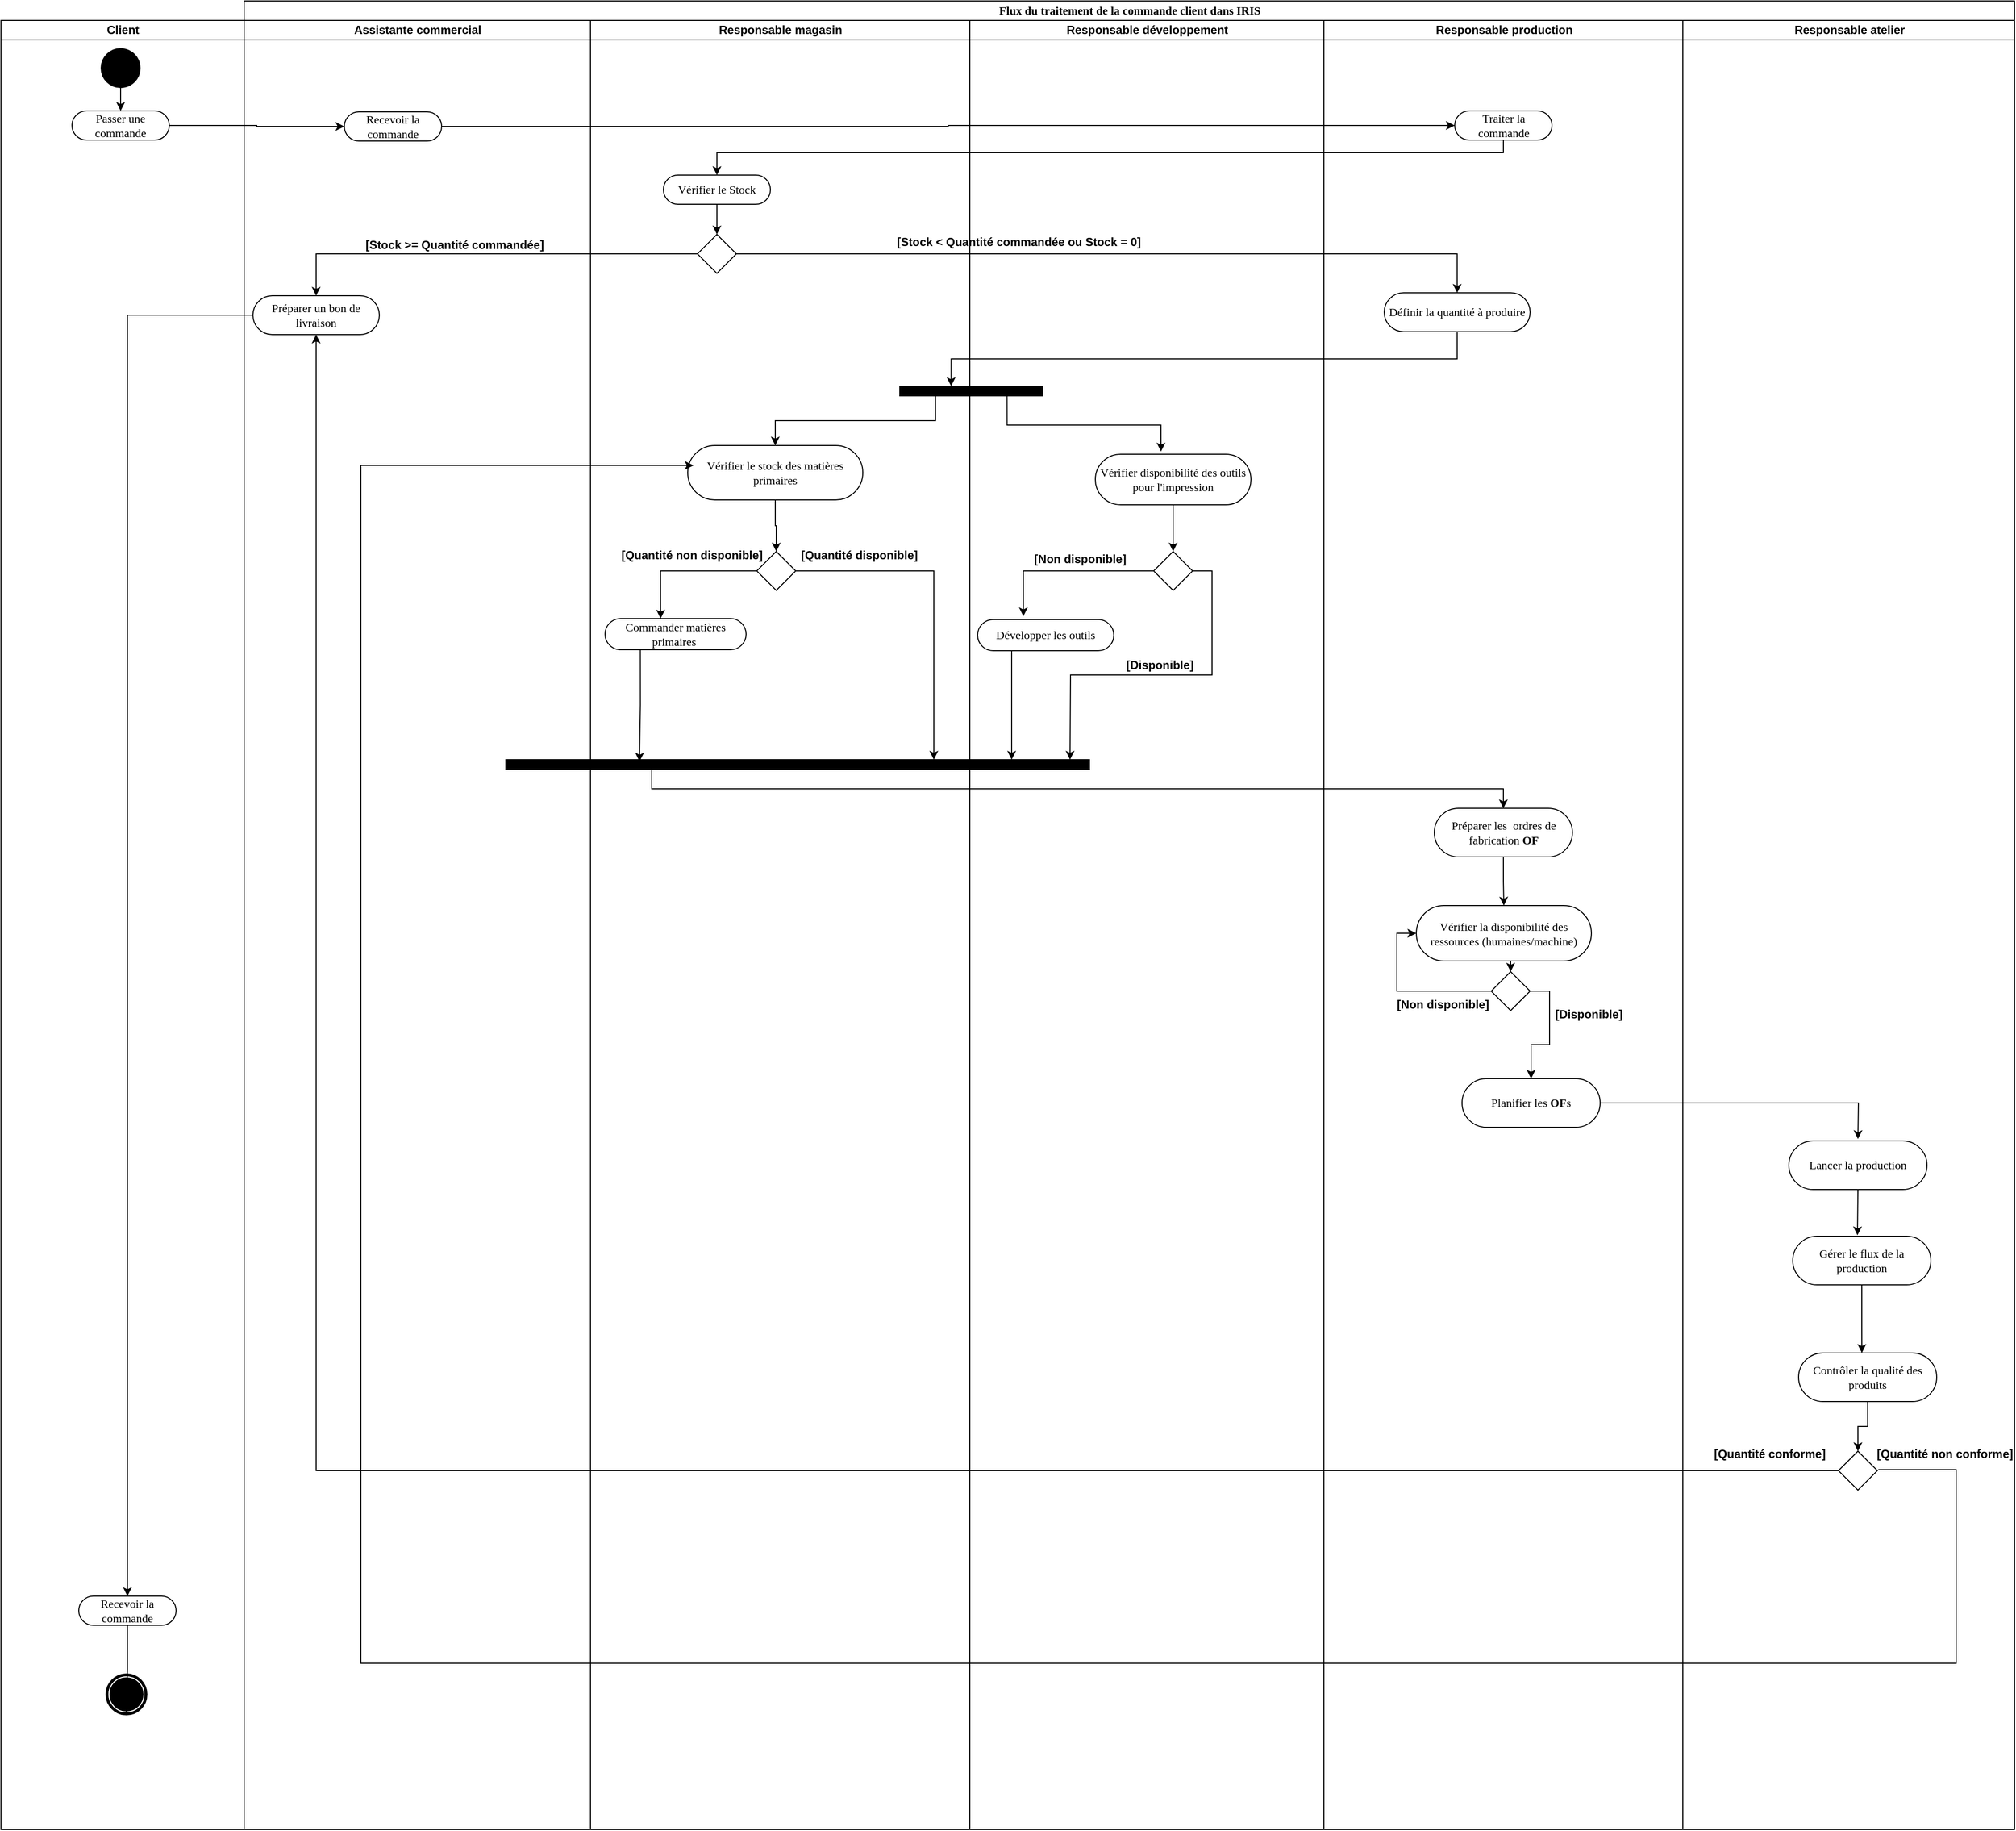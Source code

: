 <mxfile version="20.3.7" type="gitlab">
  <diagram name="Page-1" id="0783ab3e-0a74-02c8-0abd-f7b4e66b4bec">
    <mxGraphModel dx="2628" dy="2103" grid="1" gridSize="10" guides="1" tooltips="1" connect="1" arrows="1" fold="1" page="1" pageScale="1" pageWidth="850" pageHeight="1100" background="none" math="0" shadow="0">
      <root>
        <mxCell id="0" />
        <mxCell id="1" parent="0" />
        <mxCell id="1c1d494c118603dd-1" value="Flux du traitement de la commande client dans IRIS" style="swimlane;html=1;childLayout=stackLayout;startSize=20;rounded=0;shadow=0;comic=0;labelBackgroundColor=none;strokeWidth=1;fontFamily=Verdana;fontSize=12;align=center;" parent="1" vertex="1">
          <mxGeometry x="41" y="-20" width="1820" height="1880" as="geometry" />
        </mxCell>
        <mxCell id="1c1d494c118603dd-2" value="Assistante commercial" style="swimlane;html=1;startSize=20;" parent="1c1d494c118603dd-1" vertex="1">
          <mxGeometry y="20" width="356" height="1860" as="geometry" />
        </mxCell>
        <mxCell id="rXU0wnX43YHr5uZH1frn-110" value="Recevoir la commande" style="rounded=1;whiteSpace=wrap;html=1;shadow=0;comic=0;labelBackgroundColor=none;strokeWidth=1;fontFamily=Verdana;fontSize=12;align=center;arcSize=50;" parent="1c1d494c118603dd-2" vertex="1">
          <mxGeometry x="103" y="94" width="100" height="30" as="geometry" />
        </mxCell>
        <mxCell id="rXU0wnX43YHr5uZH1frn-125" value="Préparer un bon de livraison" style="rounded=1;whiteSpace=wrap;html=1;shadow=0;comic=0;labelBackgroundColor=none;strokeWidth=1;fontFamily=Verdana;fontSize=12;align=center;arcSize=50;" parent="1c1d494c118603dd-2" vertex="1">
          <mxGeometry x="9" y="283" width="130" height="40" as="geometry" />
        </mxCell>
        <mxCell id="rXU0wnX43YHr5uZH1frn-135" value="&lt;font style=&quot;font-size: 12px;&quot;&gt;[Stock &amp;gt;= Quantité commandée]&lt;/font&gt;" style="text;strokeColor=none;fillColor=none;html=1;fontSize=24;fontStyle=1;verticalAlign=middle;align=center;" parent="1c1d494c118603dd-2" vertex="1">
          <mxGeometry x="166" y="207" width="100" height="40" as="geometry" />
        </mxCell>
        <mxCell id="1c1d494c118603dd-3" value="Responsable magasin" style="swimlane;html=1;startSize=20;" parent="1c1d494c118603dd-1" vertex="1">
          <mxGeometry x="356" y="20" width="390" height="1860" as="geometry" />
        </mxCell>
        <mxCell id="rXU0wnX43YHr5uZH1frn-124" style="edgeStyle=orthogonalEdgeStyle;rounded=0;orthogonalLoop=1;jettySize=auto;html=1;exitX=0.5;exitY=1;exitDx=0;exitDy=0;entryX=0.5;entryY=0;entryDx=0;entryDy=0;" parent="1c1d494c118603dd-3" source="rXU0wnX43YHr5uZH1frn-115" target="rXU0wnX43YHr5uZH1frn-121" edge="1">
          <mxGeometry relative="1" as="geometry" />
        </mxCell>
        <mxCell id="rXU0wnX43YHr5uZH1frn-115" value="Vérifier le Stock" style="rounded=1;whiteSpace=wrap;html=1;shadow=0;comic=0;labelBackgroundColor=none;strokeWidth=1;fontFamily=Verdana;fontSize=12;align=center;arcSize=50;" parent="1c1d494c118603dd-3" vertex="1">
          <mxGeometry x="75" y="159" width="110" height="30" as="geometry" />
        </mxCell>
        <mxCell id="rXU0wnX43YHr5uZH1frn-121" value="" style="rhombus;whiteSpace=wrap;html=1;" parent="1c1d494c118603dd-3" vertex="1">
          <mxGeometry x="110" y="220" width="40" height="40" as="geometry" />
        </mxCell>
        <mxCell id="vng6xJ7LsZXrnbO5BIpu-123" style="edgeStyle=orthogonalEdgeStyle;rounded=0;orthogonalLoop=1;jettySize=auto;html=1;exitX=0.5;exitY=1;exitDx=0;exitDy=0;entryX=0.5;entryY=0;entryDx=0;entryDy=0;" edge="1" parent="1c1d494c118603dd-3" source="vng6xJ7LsZXrnbO5BIpu-13" target="vng6xJ7LsZXrnbO5BIpu-36">
          <mxGeometry relative="1" as="geometry" />
        </mxCell>
        <mxCell id="vng6xJ7LsZXrnbO5BIpu-13" value="Vérifier le stock des matières primaires" style="rounded=1;whiteSpace=wrap;html=1;shadow=0;comic=0;labelBackgroundColor=none;strokeWidth=1;fontFamily=Verdana;fontSize=12;align=center;arcSize=50;" vertex="1" parent="1c1d494c118603dd-3">
          <mxGeometry x="100" y="437" width="180" height="56" as="geometry" />
        </mxCell>
        <mxCell id="vng6xJ7LsZXrnbO5BIpu-41" style="edgeStyle=orthogonalEdgeStyle;rounded=0;orthogonalLoop=1;jettySize=auto;html=1;exitX=0;exitY=0.5;exitDx=0;exitDy=0;entryX=0.394;entryY=0;entryDx=0;entryDy=0;entryPerimeter=0;" edge="1" parent="1c1d494c118603dd-3" source="vng6xJ7LsZXrnbO5BIpu-36" target="vng6xJ7LsZXrnbO5BIpu-40">
          <mxGeometry relative="1" as="geometry" />
        </mxCell>
        <mxCell id="vng6xJ7LsZXrnbO5BIpu-36" value="" style="rhombus;whiteSpace=wrap;html=1;" vertex="1" parent="1c1d494c118603dd-3">
          <mxGeometry x="171" y="546" width="40" height="40" as="geometry" />
        </mxCell>
        <mxCell id="vng6xJ7LsZXrnbO5BIpu-81" style="edgeStyle=orthogonalEdgeStyle;rounded=0;orthogonalLoop=1;jettySize=auto;html=1;exitX=0.25;exitY=1;exitDx=0;exitDy=0;entryX=0.229;entryY=0.188;entryDx=0;entryDy=0;entryPerimeter=0;" edge="1" parent="1c1d494c118603dd-3" source="vng6xJ7LsZXrnbO5BIpu-40" target="vng6xJ7LsZXrnbO5BIpu-52">
          <mxGeometry relative="1" as="geometry" />
        </mxCell>
        <mxCell id="vng6xJ7LsZXrnbO5BIpu-40" value="Commander matières primaires&amp;nbsp;" style="rounded=1;whiteSpace=wrap;html=1;shadow=0;comic=0;labelBackgroundColor=none;strokeWidth=1;fontFamily=Verdana;fontSize=12;align=center;arcSize=50;" vertex="1" parent="1c1d494c118603dd-3">
          <mxGeometry x="15" y="615" width="145" height="32" as="geometry" />
        </mxCell>
        <mxCell id="vng6xJ7LsZXrnbO5BIpu-44" value="&lt;font style=&quot;font-size: 12px;&quot;&gt;[Quantité disponible]&lt;/font&gt;" style="text;strokeColor=none;fillColor=none;html=1;fontSize=24;fontStyle=1;verticalAlign=middle;align=center;" vertex="1" parent="1c1d494c118603dd-3">
          <mxGeometry x="226" y="526" width="100" height="40" as="geometry" />
        </mxCell>
        <mxCell id="vng6xJ7LsZXrnbO5BIpu-45" value="&lt;font style=&quot;font-size: 12px;&quot;&gt;[Quantité non disponible]&lt;/font&gt;" style="text;strokeColor=none;fillColor=none;html=1;fontSize=24;fontStyle=1;verticalAlign=middle;align=center;" vertex="1" parent="1c1d494c118603dd-3">
          <mxGeometry x="54" y="526" width="100" height="40" as="geometry" />
        </mxCell>
        <mxCell id="vng6xJ7LsZXrnbO5BIpu-52" value="" style="whiteSpace=wrap;html=1;rounded=0;shadow=0;comic=0;labelBackgroundColor=none;strokeWidth=1;fillColor=#000000;fontFamily=Verdana;fontSize=12;align=center;rotation=0;" vertex="1" parent="1c1d494c118603dd-3">
          <mxGeometry x="-87" y="760" width="600" height="10" as="geometry" />
        </mxCell>
        <mxCell id="vng6xJ7LsZXrnbO5BIpu-59" style="edgeStyle=orthogonalEdgeStyle;rounded=0;orthogonalLoop=1;jettySize=auto;html=1;exitX=1;exitY=0.5;exitDx=0;exitDy=0;" edge="1" parent="1c1d494c118603dd-3" source="vng6xJ7LsZXrnbO5BIpu-36" target="vng6xJ7LsZXrnbO5BIpu-52">
          <mxGeometry relative="1" as="geometry">
            <mxPoint x="253.0" y="660.0" as="targetPoint" />
            <Array as="points">
              <mxPoint x="353" y="566" />
            </Array>
          </mxGeometry>
        </mxCell>
        <mxCell id="rXU0wnX43YHr5uZH1frn-126" style="edgeStyle=orthogonalEdgeStyle;rounded=0;orthogonalLoop=1;jettySize=auto;html=1;exitX=0;exitY=0.5;exitDx=0;exitDy=0;entryX=0.5;entryY=0;entryDx=0;entryDy=0;" parent="1c1d494c118603dd-1" source="rXU0wnX43YHr5uZH1frn-121" target="rXU0wnX43YHr5uZH1frn-125" edge="1">
          <mxGeometry relative="1" as="geometry" />
        </mxCell>
        <mxCell id="vng6xJ7LsZXrnbO5BIpu-33" style="edgeStyle=orthogonalEdgeStyle;rounded=0;orthogonalLoop=1;jettySize=auto;html=1;exitX=0.25;exitY=1;exitDx=0;exitDy=0;entryX=0.5;entryY=0;entryDx=0;entryDy=0;" edge="1" parent="1c1d494c118603dd-1" source="vng6xJ7LsZXrnbO5BIpu-31" target="vng6xJ7LsZXrnbO5BIpu-13">
          <mxGeometry relative="1" as="geometry" />
        </mxCell>
        <mxCell id="1c1d494c118603dd-4" value="Responsable développement" style="swimlane;html=1;startSize=20;align=center;" parent="1c1d494c118603dd-1" vertex="1">
          <mxGeometry x="746" y="20" width="364" height="1860" as="geometry" />
        </mxCell>
        <mxCell id="vng6xJ7LsZXrnbO5BIpu-39" style="edgeStyle=orthogonalEdgeStyle;rounded=0;orthogonalLoop=1;jettySize=auto;html=1;exitX=0.5;exitY=1;exitDx=0;exitDy=0;entryX=0.5;entryY=0;entryDx=0;entryDy=0;" edge="1" parent="1c1d494c118603dd-4" source="vng6xJ7LsZXrnbO5BIpu-9" target="vng6xJ7LsZXrnbO5BIpu-35">
          <mxGeometry relative="1" as="geometry" />
        </mxCell>
        <mxCell id="vng6xJ7LsZXrnbO5BIpu-9" value="Vérifier disponibilité des outils pour l&#39;impression" style="rounded=1;whiteSpace=wrap;html=1;shadow=0;comic=0;labelBackgroundColor=none;strokeWidth=1;fontFamily=Verdana;fontSize=12;align=center;arcSize=50;" vertex="1" parent="1c1d494c118603dd-4">
          <mxGeometry x="129" y="446" width="160" height="52" as="geometry" />
        </mxCell>
        <mxCell id="vng6xJ7LsZXrnbO5BIpu-20" value="Développer les outils" style="rounded=1;whiteSpace=wrap;html=1;shadow=0;comic=0;labelBackgroundColor=none;strokeWidth=1;fontFamily=Verdana;fontSize=12;align=center;arcSize=50;" vertex="1" parent="1c1d494c118603dd-4">
          <mxGeometry x="8" y="616" width="140" height="32" as="geometry" />
        </mxCell>
        <mxCell id="vng6xJ7LsZXrnbO5BIpu-34" style="edgeStyle=orthogonalEdgeStyle;rounded=0;orthogonalLoop=1;jettySize=auto;html=1;exitX=0.75;exitY=1;exitDx=0;exitDy=0;entryX=0.422;entryY=-0.054;entryDx=0;entryDy=0;entryPerimeter=0;" edge="1" parent="1c1d494c118603dd-4" source="vng6xJ7LsZXrnbO5BIpu-31" target="vng6xJ7LsZXrnbO5BIpu-9">
          <mxGeometry relative="1" as="geometry" />
        </mxCell>
        <mxCell id="vng6xJ7LsZXrnbO5BIpu-31" value="" style="whiteSpace=wrap;html=1;rounded=0;shadow=0;comic=0;labelBackgroundColor=none;strokeWidth=1;fillColor=#000000;fontFamily=Verdana;fontSize=12;align=center;rotation=0;" vertex="1" parent="1c1d494c118603dd-4">
          <mxGeometry x="-72" y="376" width="147" height="10" as="geometry" />
        </mxCell>
        <mxCell id="vng6xJ7LsZXrnbO5BIpu-46" style="edgeStyle=orthogonalEdgeStyle;rounded=0;orthogonalLoop=1;jettySize=auto;html=1;exitX=0;exitY=0.5;exitDx=0;exitDy=0;entryX=0.336;entryY=-0.107;entryDx=0;entryDy=0;entryPerimeter=0;" edge="1" parent="1c1d494c118603dd-4" source="vng6xJ7LsZXrnbO5BIpu-35" target="vng6xJ7LsZXrnbO5BIpu-20">
          <mxGeometry relative="1" as="geometry" />
        </mxCell>
        <mxCell id="vng6xJ7LsZXrnbO5BIpu-35" value="" style="rhombus;whiteSpace=wrap;html=1;" vertex="1" parent="1c1d494c118603dd-4">
          <mxGeometry x="189" y="546" width="40" height="40" as="geometry" />
        </mxCell>
        <mxCell id="vng6xJ7LsZXrnbO5BIpu-89" value="&lt;font style=&quot;font-size: 12px;&quot;&gt;[Non disponible]&lt;/font&gt;" style="text;strokeColor=none;fillColor=none;html=1;fontSize=24;fontStyle=1;verticalAlign=middle;align=center;" vertex="1" parent="1c1d494c118603dd-4">
          <mxGeometry x="63" y="530" width="100" height="40" as="geometry" />
        </mxCell>
        <mxCell id="vng6xJ7LsZXrnbO5BIpu-90" value="&lt;font style=&quot;font-size: 12px;&quot;&gt;[Disponible]&lt;/font&gt;" style="text;strokeColor=none;fillColor=none;html=1;fontSize=24;fontStyle=1;verticalAlign=middle;align=center;" vertex="1" parent="1c1d494c118603dd-4">
          <mxGeometry x="145" y="639" width="100" height="40" as="geometry" />
        </mxCell>
        <mxCell id="rXU0wnX43YHr5uZH1frn-136" value="&lt;font style=&quot;font-size: 12px;&quot;&gt;[Stock &amp;lt; Quantité commandée ou Stock = 0]&lt;/font&gt;" style="text;strokeColor=none;fillColor=none;html=1;fontSize=24;fontStyle=1;verticalAlign=middle;align=center;" parent="1c1d494c118603dd-4" vertex="1">
          <mxGeometry y="204" width="100" height="40" as="geometry" />
        </mxCell>
        <mxCell id="vng6xJ7LsZXrnbO5BIpu-51" style="edgeStyle=orthogonalEdgeStyle;rounded=0;orthogonalLoop=1;jettySize=auto;html=1;exitX=0.5;exitY=1;exitDx=0;exitDy=0;entryX=0.359;entryY=0;entryDx=0;entryDy=0;entryPerimeter=0;" edge="1" parent="1c1d494c118603dd-1" source="rXU0wnX43YHr5uZH1frn-133" target="vng6xJ7LsZXrnbO5BIpu-31">
          <mxGeometry relative="1" as="geometry" />
        </mxCell>
        <mxCell id="vng6xJ7LsZXrnbO5BIpu-63" style="edgeStyle=orthogonalEdgeStyle;rounded=0;orthogonalLoop=1;jettySize=auto;html=1;exitX=0.25;exitY=1;exitDx=0;exitDy=0;" edge="1" parent="1c1d494c118603dd-1" source="vng6xJ7LsZXrnbO5BIpu-52" target="rXU0wnX43YHr5uZH1frn-139">
          <mxGeometry relative="1" as="geometry" />
        </mxCell>
        <mxCell id="rXU0wnX43YHr5uZH1frn-1" value="Responsable production" style="swimlane;html=1;startSize=20;" parent="1c1d494c118603dd-1" vertex="1">
          <mxGeometry x="1110" y="20" width="369" height="1860" as="geometry" />
        </mxCell>
        <mxCell id="vng6xJ7LsZXrnbO5BIpu-131" style="edgeStyle=orthogonalEdgeStyle;rounded=0;orthogonalLoop=1;jettySize=auto;html=1;exitX=0.5;exitY=1;exitDx=0;exitDy=0;entryX=0.5;entryY=0;entryDx=0;entryDy=0;" edge="1" parent="rXU0wnX43YHr5uZH1frn-1" source="rXU0wnX43YHr5uZH1frn-139" target="vng6xJ7LsZXrnbO5BIpu-80">
          <mxGeometry relative="1" as="geometry" />
        </mxCell>
        <mxCell id="rXU0wnX43YHr5uZH1frn-139" value="Préparer les&amp;nbsp; ordres de fabrication &lt;b&gt;OF&lt;/b&gt;" style="rounded=1;whiteSpace=wrap;html=1;shadow=0;comic=0;labelBackgroundColor=none;strokeWidth=1;fontFamily=Verdana;fontSize=12;align=center;arcSize=50;" parent="rXU0wnX43YHr5uZH1frn-1" vertex="1">
          <mxGeometry x="113.5" y="810" width="142" height="50" as="geometry" />
        </mxCell>
        <mxCell id="rXU0wnX43YHr5uZH1frn-133" value="Définir la quantité à produire" style="rounded=1;whiteSpace=wrap;html=1;shadow=0;comic=0;labelBackgroundColor=none;strokeWidth=1;fontFamily=Verdana;fontSize=12;align=center;arcSize=50;" parent="rXU0wnX43YHr5uZH1frn-1" vertex="1">
          <mxGeometry x="62" y="280" width="150" height="40" as="geometry" />
        </mxCell>
        <mxCell id="vng6xJ7LsZXrnbO5BIpu-127" value="Traiter la commande" style="rounded=1;whiteSpace=wrap;html=1;shadow=0;comic=0;labelBackgroundColor=none;strokeWidth=1;fontFamily=Verdana;fontSize=12;align=center;arcSize=50;" vertex="1" parent="rXU0wnX43YHr5uZH1frn-1">
          <mxGeometry x="134.5" y="93" width="100" height="30" as="geometry" />
        </mxCell>
        <mxCell id="vng6xJ7LsZXrnbO5BIpu-67" value="Planifier les&amp;nbsp;&lt;b&gt;OF&lt;/b&gt;s" style="rounded=1;whiteSpace=wrap;html=1;shadow=0;comic=0;labelBackgroundColor=none;strokeWidth=1;fontFamily=Verdana;fontSize=12;align=center;arcSize=50;" vertex="1" parent="rXU0wnX43YHr5uZH1frn-1">
          <mxGeometry x="142" y="1088" width="142" height="50" as="geometry" />
        </mxCell>
        <mxCell id="vng6xJ7LsZXrnbO5BIpu-87" style="edgeStyle=orthogonalEdgeStyle;rounded=0;orthogonalLoop=1;jettySize=auto;html=1;exitX=1;exitY=0.5;exitDx=0;exitDy=0;" edge="1" parent="rXU0wnX43YHr5uZH1frn-1" source="vng6xJ7LsZXrnbO5BIpu-85" target="vng6xJ7LsZXrnbO5BIpu-67">
          <mxGeometry relative="1" as="geometry" />
        </mxCell>
        <mxCell id="vng6xJ7LsZXrnbO5BIpu-85" value="" style="rhombus;whiteSpace=wrap;html=1;" vertex="1" parent="rXU0wnX43YHr5uZH1frn-1">
          <mxGeometry x="172" y="978" width="40" height="40" as="geometry" />
        </mxCell>
        <mxCell id="vng6xJ7LsZXrnbO5BIpu-91" value="&lt;font style=&quot;font-size: 12px;&quot;&gt;[Disponible]&lt;/font&gt;" style="text;strokeColor=none;fillColor=none;html=1;fontSize=24;fontStyle=1;verticalAlign=middle;align=center;" vertex="1" parent="rXU0wnX43YHr5uZH1frn-1">
          <mxGeometry x="222" y="998" width="100" height="40" as="geometry" />
        </mxCell>
        <mxCell id="vng6xJ7LsZXrnbO5BIpu-92" value="&lt;font style=&quot;font-size: 12px;&quot;&gt;[Non disponible]&lt;/font&gt;" style="text;strokeColor=none;fillColor=none;html=1;fontSize=24;fontStyle=1;verticalAlign=middle;align=center;" vertex="1" parent="rXU0wnX43YHr5uZH1frn-1">
          <mxGeometry x="72" y="988" width="100" height="40" as="geometry" />
        </mxCell>
        <mxCell id="vng6xJ7LsZXrnbO5BIpu-86" style="edgeStyle=orthogonalEdgeStyle;rounded=0;orthogonalLoop=1;jettySize=auto;html=1;exitX=0.5;exitY=1;exitDx=0;exitDy=0;entryX=0.5;entryY=0;entryDx=0;entryDy=0;" edge="1" parent="rXU0wnX43YHr5uZH1frn-1" source="vng6xJ7LsZXrnbO5BIpu-80" target="vng6xJ7LsZXrnbO5BIpu-85">
          <mxGeometry relative="1" as="geometry" />
        </mxCell>
        <mxCell id="vng6xJ7LsZXrnbO5BIpu-80" value="Vérifier la disponibilité des ressources (humaines/machine)" style="rounded=1;whiteSpace=wrap;html=1;shadow=0;comic=0;labelBackgroundColor=none;strokeWidth=1;fontFamily=Verdana;fontSize=12;align=center;arcSize=50;" vertex="1" parent="rXU0wnX43YHr5uZH1frn-1">
          <mxGeometry x="95" y="910" width="180" height="57" as="geometry" />
        </mxCell>
        <mxCell id="vng6xJ7LsZXrnbO5BIpu-88" style="edgeStyle=orthogonalEdgeStyle;rounded=0;orthogonalLoop=1;jettySize=auto;html=1;exitX=0;exitY=0.5;exitDx=0;exitDy=0;entryX=0;entryY=0.5;entryDx=0;entryDy=0;" edge="1" parent="rXU0wnX43YHr5uZH1frn-1" source="vng6xJ7LsZXrnbO5BIpu-85" target="vng6xJ7LsZXrnbO5BIpu-80">
          <mxGeometry relative="1" as="geometry" />
        </mxCell>
        <mxCell id="vng6xJ7LsZXrnbO5BIpu-102" style="edgeStyle=orthogonalEdgeStyle;rounded=0;orthogonalLoop=1;jettySize=auto;html=1;exitX=0;exitY=0.5;exitDx=0;exitDy=0;entryX=0.5;entryY=1;entryDx=0;entryDy=0;" edge="1" parent="1c1d494c118603dd-1" source="vng6xJ7LsZXrnbO5BIpu-77" target="rXU0wnX43YHr5uZH1frn-125">
          <mxGeometry relative="1" as="geometry" />
        </mxCell>
        <mxCell id="rXU0wnX43YHr5uZH1frn-30" value="Responsable atelier" style="swimlane;html=1;startSize=20;" parent="1c1d494c118603dd-1" vertex="1">
          <mxGeometry x="1479" y="20" width="341" height="1860" as="geometry" />
        </mxCell>
        <mxCell id="vng6xJ7LsZXrnbO5BIpu-72" style="edgeStyle=orthogonalEdgeStyle;rounded=0;orthogonalLoop=1;jettySize=auto;html=1;exitX=0.5;exitY=1;exitDx=0;exitDy=0;" edge="1" parent="rXU0wnX43YHr5uZH1frn-30" source="vng6xJ7LsZXrnbO5BIpu-69">
          <mxGeometry relative="1" as="geometry">
            <mxPoint x="184.059" y="1370" as="targetPoint" />
            <Array as="points">
              <mxPoint x="184" y="1343" />
              <mxPoint x="184" y="1343" />
            </Array>
          </mxGeometry>
        </mxCell>
        <mxCell id="vng6xJ7LsZXrnbO5BIpu-69" value="Gérer le flux de la production" style="rounded=1;whiteSpace=wrap;html=1;shadow=0;comic=0;labelBackgroundColor=none;strokeWidth=1;fontFamily=Verdana;fontSize=12;align=center;arcSize=50;" vertex="1" parent="rXU0wnX43YHr5uZH1frn-30">
          <mxGeometry x="113" y="1250" width="142" height="50" as="geometry" />
        </mxCell>
        <mxCell id="vng6xJ7LsZXrnbO5BIpu-121" style="edgeStyle=orthogonalEdgeStyle;rounded=0;orthogonalLoop=1;jettySize=auto;html=1;exitX=0.5;exitY=1;exitDx=0;exitDy=0;entryX=0.5;entryY=0;entryDx=0;entryDy=0;" edge="1" parent="rXU0wnX43YHr5uZH1frn-30" source="vng6xJ7LsZXrnbO5BIpu-71" target="vng6xJ7LsZXrnbO5BIpu-77">
          <mxGeometry relative="1" as="geometry" />
        </mxCell>
        <mxCell id="vng6xJ7LsZXrnbO5BIpu-71" value="Contrôler la qualité des produits" style="rounded=1;whiteSpace=wrap;html=1;shadow=0;comic=0;labelBackgroundColor=none;strokeWidth=1;fontFamily=Verdana;fontSize=12;align=center;arcSize=50;" vertex="1" parent="rXU0wnX43YHr5uZH1frn-30">
          <mxGeometry x="119" y="1370" width="142" height="50" as="geometry" />
        </mxCell>
        <mxCell id="vng6xJ7LsZXrnbO5BIpu-77" value="" style="rhombus;whiteSpace=wrap;html=1;" vertex="1" parent="rXU0wnX43YHr5uZH1frn-30">
          <mxGeometry x="160" y="1471" width="40" height="40" as="geometry" />
        </mxCell>
        <mxCell id="vng6xJ7LsZXrnbO5BIpu-109" value="&lt;font style=&quot;font-size: 12px;&quot;&gt;[Quantité conforme]&lt;/font&gt;" style="text;strokeColor=none;fillColor=none;html=1;fontSize=24;fontStyle=1;verticalAlign=middle;align=center;" vertex="1" parent="rXU0wnX43YHr5uZH1frn-30">
          <mxGeometry x="39" y="1450" width="100" height="40" as="geometry" />
        </mxCell>
        <mxCell id="vng6xJ7LsZXrnbO5BIpu-120" value="&lt;font style=&quot;font-size: 12px;&quot;&gt;[Quantité non conforme]&lt;/font&gt;" style="text;strokeColor=none;fillColor=none;html=1;fontSize=24;fontStyle=1;verticalAlign=middle;align=center;" vertex="1" parent="rXU0wnX43YHr5uZH1frn-30">
          <mxGeometry x="219" y="1450" width="100" height="40" as="geometry" />
        </mxCell>
        <mxCell id="vng6xJ7LsZXrnbO5BIpu-132" value="Lancer la production" style="rounded=1;whiteSpace=wrap;html=1;shadow=0;comic=0;labelBackgroundColor=none;strokeWidth=1;fontFamily=Verdana;fontSize=12;align=center;arcSize=50;" vertex="1" parent="rXU0wnX43YHr5uZH1frn-30">
          <mxGeometry x="109" y="1152" width="142" height="50" as="geometry" />
        </mxCell>
        <mxCell id="vng6xJ7LsZXrnbO5BIpu-112" style="edgeStyle=orthogonalEdgeStyle;rounded=0;orthogonalLoop=1;jettySize=auto;html=1;exitX=1;exitY=0.5;exitDx=0;exitDy=0;entryX=0;entryY=0.25;entryDx=0;entryDy=0;" edge="1" parent="1c1d494c118603dd-1">
          <mxGeometry relative="1" as="geometry">
            <mxPoint x="1680" y="1510" as="sourcePoint" />
            <mxPoint x="462" y="477.5" as="targetPoint" />
            <Array as="points">
              <mxPoint x="1760" y="1510" />
              <mxPoint x="1760" y="1709" />
              <mxPoint x="120" y="1709" />
              <mxPoint x="120" y="478" />
            </Array>
          </mxGeometry>
        </mxCell>
        <mxCell id="vng6xJ7LsZXrnbO5BIpu-126" style="edgeStyle=orthogonalEdgeStyle;rounded=0;orthogonalLoop=1;jettySize=auto;html=1;exitX=1;exitY=0.5;exitDx=0;exitDy=0;entryX=0.5;entryY=0;entryDx=0;entryDy=0;" edge="1" parent="1c1d494c118603dd-1" source="rXU0wnX43YHr5uZH1frn-121" target="rXU0wnX43YHr5uZH1frn-133">
          <mxGeometry relative="1" as="geometry" />
        </mxCell>
        <mxCell id="vng6xJ7LsZXrnbO5BIpu-128" style="edgeStyle=orthogonalEdgeStyle;rounded=0;orthogonalLoop=1;jettySize=auto;html=1;exitX=1;exitY=0.5;exitDx=0;exitDy=0;entryX=0;entryY=0.5;entryDx=0;entryDy=0;" edge="1" parent="1c1d494c118603dd-1" source="rXU0wnX43YHr5uZH1frn-110" target="vng6xJ7LsZXrnbO5BIpu-127">
          <mxGeometry relative="1" as="geometry" />
        </mxCell>
        <mxCell id="vng6xJ7LsZXrnbO5BIpu-129" style="edgeStyle=orthogonalEdgeStyle;rounded=0;orthogonalLoop=1;jettySize=auto;html=1;exitX=0.5;exitY=1;exitDx=0;exitDy=0;entryX=0.5;entryY=0;entryDx=0;entryDy=0;" edge="1" parent="1c1d494c118603dd-1" source="vng6xJ7LsZXrnbO5BIpu-127" target="rXU0wnX43YHr5uZH1frn-115">
          <mxGeometry relative="1" as="geometry">
            <Array as="points">
              <mxPoint x="1295" y="156" />
              <mxPoint x="486" y="156" />
            </Array>
          </mxGeometry>
        </mxCell>
        <mxCell id="rXU0wnX43YHr5uZH1frn-62" value="Client" style="swimlane;html=1;startSize=20;" parent="1" vertex="1">
          <mxGeometry x="-209" width="250" height="1860" as="geometry" />
        </mxCell>
        <mxCell id="rXU0wnX43YHr5uZH1frn-100" value="Passer une commande" style="rounded=1;whiteSpace=wrap;html=1;shadow=0;comic=0;labelBackgroundColor=none;strokeWidth=1;fontFamily=Verdana;fontSize=12;align=center;arcSize=50;" parent="rXU0wnX43YHr5uZH1frn-62" vertex="1">
          <mxGeometry x="73" y="93" width="100" height="30" as="geometry" />
        </mxCell>
        <mxCell id="rXU0wnX43YHr5uZH1frn-104" style="edgeStyle=orthogonalEdgeStyle;rounded=0;orthogonalLoop=1;jettySize=auto;html=1;exitX=0.5;exitY=1;exitDx=0;exitDy=0;entryX=0.5;entryY=0;entryDx=0;entryDy=0;" parent="rXU0wnX43YHr5uZH1frn-62" source="rXU0wnX43YHr5uZH1frn-101" target="rXU0wnX43YHr5uZH1frn-100" edge="1">
          <mxGeometry relative="1" as="geometry" />
        </mxCell>
        <mxCell id="rXU0wnX43YHr5uZH1frn-101" value="" style="ellipse;whiteSpace=wrap;html=1;rounded=0;shadow=0;comic=0;labelBackgroundColor=none;strokeWidth=1;fillColor=#000000;fontFamily=Verdana;fontSize=12;align=center;" parent="rXU0wnX43YHr5uZH1frn-62" vertex="1">
          <mxGeometry x="103" y="29" width="40" height="40" as="geometry" />
        </mxCell>
        <mxCell id="rXU0wnX43YHr5uZH1frn-127" value="Recevoir la commande" style="rounded=1;whiteSpace=wrap;html=1;shadow=0;comic=0;labelBackgroundColor=none;strokeWidth=1;fontFamily=Verdana;fontSize=12;align=center;arcSize=50;" parent="rXU0wnX43YHr5uZH1frn-62" vertex="1">
          <mxGeometry x="80" y="1620" width="100" height="30" as="geometry" />
        </mxCell>
        <mxCell id="rXU0wnX43YHr5uZH1frn-129" value="" style="shape=mxgraph.bpmn.shape;html=1;verticalLabelPosition=bottom;labelBackgroundColor=#ffffff;verticalAlign=top;perimeter=ellipsePerimeter;outline=end;symbol=terminate;rounded=0;shadow=0;comic=0;strokeWidth=1;fontFamily=Verdana;fontSize=12;align=center;" parent="rXU0wnX43YHr5uZH1frn-62" vertex="1">
          <mxGeometry x="109" y="1701" width="40" height="40" as="geometry" />
        </mxCell>
        <mxCell id="rXU0wnX43YHr5uZH1frn-112" style="edgeStyle=orthogonalEdgeStyle;rounded=0;orthogonalLoop=1;jettySize=auto;html=1;" parent="1" source="rXU0wnX43YHr5uZH1frn-100" target="rXU0wnX43YHr5uZH1frn-110" edge="1">
          <mxGeometry relative="1" as="geometry" />
        </mxCell>
        <mxCell id="rXU0wnX43YHr5uZH1frn-128" style="edgeStyle=orthogonalEdgeStyle;rounded=0;orthogonalLoop=1;jettySize=auto;html=1;entryX=0.5;entryY=0;entryDx=0;entryDy=0;" parent="1" source="rXU0wnX43YHr5uZH1frn-125" target="rXU0wnX43YHr5uZH1frn-127" edge="1">
          <mxGeometry relative="1" as="geometry" />
        </mxCell>
        <mxCell id="rXU0wnX43YHr5uZH1frn-132" style="edgeStyle=orthogonalEdgeStyle;rounded=0;orthogonalLoop=1;jettySize=auto;html=1;exitX=0.5;exitY=1;exitDx=0;exitDy=0;" parent="1" source="rXU0wnX43YHr5uZH1frn-127" edge="1">
          <mxGeometry relative="1" as="geometry">
            <mxPoint x="-80" y="1740" as="targetPoint" />
          </mxGeometry>
        </mxCell>
        <mxCell id="vng6xJ7LsZXrnbO5BIpu-60" style="edgeStyle=orthogonalEdgeStyle;rounded=0;orthogonalLoop=1;jettySize=auto;html=1;exitX=0.25;exitY=1;exitDx=0;exitDy=0;" edge="1" parent="1" source="vng6xJ7LsZXrnbO5BIpu-20">
          <mxGeometry relative="1" as="geometry">
            <mxPoint x="830" y="760" as="targetPoint" />
          </mxGeometry>
        </mxCell>
        <mxCell id="vng6xJ7LsZXrnbO5BIpu-61" style="edgeStyle=orthogonalEdgeStyle;rounded=0;orthogonalLoop=1;jettySize=auto;html=1;exitX=1;exitY=0.5;exitDx=0;exitDy=0;" edge="1" parent="1" source="vng6xJ7LsZXrnbO5BIpu-35">
          <mxGeometry relative="1" as="geometry">
            <mxPoint x="890" y="760" as="targetPoint" />
          </mxGeometry>
        </mxCell>
        <mxCell id="vng6xJ7LsZXrnbO5BIpu-136" style="edgeStyle=orthogonalEdgeStyle;rounded=0;orthogonalLoop=1;jettySize=auto;html=1;exitX=0.5;exitY=1;exitDx=0;exitDy=0;" edge="1" parent="1" source="vng6xJ7LsZXrnbO5BIpu-132">
          <mxGeometry relative="1" as="geometry">
            <mxPoint x="1699.5" y="1249" as="targetPoint" />
            <mxPoint x="1700" y="1211" as="sourcePoint" />
          </mxGeometry>
        </mxCell>
        <mxCell id="vng6xJ7LsZXrnbO5BIpu-138" style="edgeStyle=orthogonalEdgeStyle;rounded=0;orthogonalLoop=1;jettySize=auto;html=1;exitX=1;exitY=0.5;exitDx=0;exitDy=0;" edge="1" parent="1" source="vng6xJ7LsZXrnbO5BIpu-67">
          <mxGeometry relative="1" as="geometry">
            <mxPoint x="1700" y="1150" as="targetPoint" />
          </mxGeometry>
        </mxCell>
      </root>
    </mxGraphModel>
  </diagram>
</mxfile>
